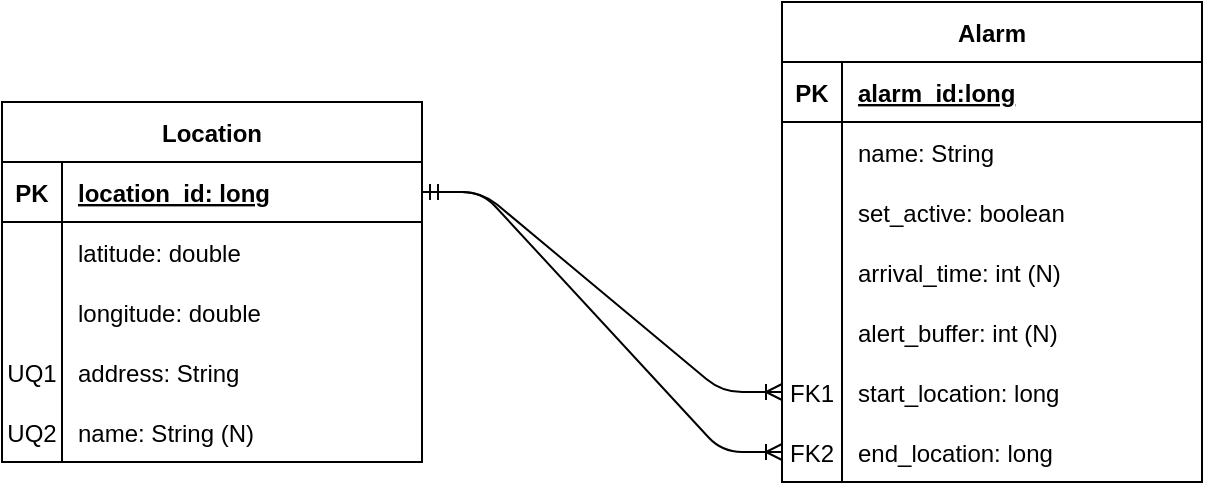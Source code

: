 <mxfile version="13.3.5" type="device"><diagram id="X_g7ODjng0uzPGjP_Xh5" name="Page-1"><mxGraphModel dx="680" dy="408" grid="1" gridSize="10" guides="1" tooltips="1" connect="1" arrows="1" fold="1" page="1" pageScale="1" pageWidth="850" pageHeight="1100" math="0" shadow="0"><root><mxCell id="0"/><mxCell id="1" parent="0"/><mxCell id="F-DjSJkHl_iUMWuiMUe2-1" value="Alarm" style="shape=table;startSize=30;container=1;collapsible=1;childLayout=tableLayout;fixedRows=1;rowLines=0;fontStyle=1;align=center;resizeLast=1;" parent="1" vertex="1"><mxGeometry x="520" y="580" width="210" height="240" as="geometry"/></mxCell><mxCell id="F-DjSJkHl_iUMWuiMUe2-2" value="" style="shape=partialRectangle;collapsible=0;dropTarget=0;pointerEvents=0;fillColor=none;top=0;left=0;bottom=1;right=0;points=[[0,0.5],[1,0.5]];portConstraint=eastwest;" parent="F-DjSJkHl_iUMWuiMUe2-1" vertex="1"><mxGeometry y="30" width="210" height="30" as="geometry"/></mxCell><mxCell id="F-DjSJkHl_iUMWuiMUe2-3" value="PK" style="shape=partialRectangle;connectable=0;fillColor=none;top=0;left=0;bottom=0;right=0;fontStyle=1;overflow=hidden;" parent="F-DjSJkHl_iUMWuiMUe2-2" vertex="1"><mxGeometry width="30" height="30" as="geometry"/></mxCell><mxCell id="F-DjSJkHl_iUMWuiMUe2-4" value="alarm_id:long" style="shape=partialRectangle;connectable=0;fillColor=none;top=0;left=0;bottom=0;right=0;align=left;spacingLeft=6;fontStyle=5;overflow=hidden;" parent="F-DjSJkHl_iUMWuiMUe2-2" vertex="1"><mxGeometry x="30" width="180" height="30" as="geometry"/></mxCell><mxCell id="4wTEBGVcJv-f7hlETS3g-14" value="" style="shape=partialRectangle;collapsible=0;dropTarget=0;pointerEvents=0;fillColor=none;top=0;left=0;bottom=0;right=0;points=[[0,0.5],[1,0.5]];portConstraint=eastwest;" parent="F-DjSJkHl_iUMWuiMUe2-1" vertex="1"><mxGeometry y="60" width="210" height="30" as="geometry"/></mxCell><mxCell id="4wTEBGVcJv-f7hlETS3g-15" value="" style="shape=partialRectangle;connectable=0;fillColor=none;top=0;left=0;bottom=0;right=0;editable=1;overflow=hidden;" parent="4wTEBGVcJv-f7hlETS3g-14" vertex="1"><mxGeometry width="30" height="30" as="geometry"/></mxCell><mxCell id="4wTEBGVcJv-f7hlETS3g-16" value="name: String" style="shape=partialRectangle;connectable=0;fillColor=none;top=0;left=0;bottom=0;right=0;align=left;spacingLeft=6;overflow=hidden;" parent="4wTEBGVcJv-f7hlETS3g-14" vertex="1"><mxGeometry x="30" width="180" height="30" as="geometry"/></mxCell><mxCell id="F-DjSJkHl_iUMWuiMUe2-11" value="" style="shape=partialRectangle;collapsible=0;dropTarget=0;pointerEvents=0;fillColor=none;top=0;left=0;bottom=0;right=0;points=[[0,0.5],[1,0.5]];portConstraint=eastwest;" parent="F-DjSJkHl_iUMWuiMUe2-1" vertex="1"><mxGeometry y="90" width="210" height="30" as="geometry"/></mxCell><mxCell id="F-DjSJkHl_iUMWuiMUe2-12" value="" style="shape=partialRectangle;connectable=0;fillColor=none;top=0;left=0;bottom=0;right=0;editable=1;overflow=hidden;" parent="F-DjSJkHl_iUMWuiMUe2-11" vertex="1"><mxGeometry width="30" height="30" as="geometry"/></mxCell><mxCell id="F-DjSJkHl_iUMWuiMUe2-13" value="set_active: boolean" style="shape=partialRectangle;connectable=0;fillColor=none;top=0;left=0;bottom=0;right=0;align=left;spacingLeft=6;overflow=hidden;" parent="F-DjSJkHl_iUMWuiMUe2-11" vertex="1"><mxGeometry x="30" width="180" height="30" as="geometry"/></mxCell><mxCell id="4wTEBGVcJv-f7hlETS3g-8" value="" style="shape=partialRectangle;collapsible=0;dropTarget=0;pointerEvents=0;fillColor=none;top=0;left=0;bottom=0;right=0;points=[[0,0.5],[1,0.5]];portConstraint=eastwest;" parent="F-DjSJkHl_iUMWuiMUe2-1" vertex="1"><mxGeometry y="120" width="210" height="30" as="geometry"/></mxCell><mxCell id="4wTEBGVcJv-f7hlETS3g-9" value="" style="shape=partialRectangle;connectable=0;fillColor=none;top=0;left=0;bottom=0;right=0;editable=1;overflow=hidden;" parent="4wTEBGVcJv-f7hlETS3g-8" vertex="1"><mxGeometry width="30" height="30" as="geometry"/></mxCell><mxCell id="4wTEBGVcJv-f7hlETS3g-10" value="arrival_time: int (N)" style="shape=partialRectangle;connectable=0;fillColor=none;top=0;left=0;bottom=0;right=0;align=left;spacingLeft=6;overflow=hidden;" parent="4wTEBGVcJv-f7hlETS3g-8" vertex="1"><mxGeometry x="30" width="180" height="30" as="geometry"/></mxCell><mxCell id="F-DjSJkHl_iUMWuiMUe2-8" value="" style="shape=partialRectangle;collapsible=0;dropTarget=0;pointerEvents=0;fillColor=none;top=0;left=0;bottom=0;right=0;points=[[0,0.5],[1,0.5]];portConstraint=eastwest;" parent="F-DjSJkHl_iUMWuiMUe2-1" vertex="1"><mxGeometry y="150" width="210" height="30" as="geometry"/></mxCell><mxCell id="F-DjSJkHl_iUMWuiMUe2-9" value="" style="shape=partialRectangle;connectable=0;fillColor=none;top=0;left=0;bottom=0;right=0;editable=1;overflow=hidden;" parent="F-DjSJkHl_iUMWuiMUe2-8" vertex="1"><mxGeometry width="30" height="30" as="geometry"/></mxCell><mxCell id="F-DjSJkHl_iUMWuiMUe2-10" value="alert_buffer: int (N)" style="shape=partialRectangle;connectable=0;fillColor=none;top=0;left=0;bottom=0;right=0;align=left;spacingLeft=6;overflow=hidden;" parent="F-DjSJkHl_iUMWuiMUe2-8" vertex="1"><mxGeometry x="30" width="180" height="30" as="geometry"/></mxCell><mxCell id="kKgRWt7HKKDAHtDQAz2F-22" value="" style="shape=partialRectangle;collapsible=0;dropTarget=0;pointerEvents=0;fillColor=none;top=0;left=0;bottom=0;right=0;points=[[0,0.5],[1,0.5]];portConstraint=eastwest;" vertex="1" parent="F-DjSJkHl_iUMWuiMUe2-1"><mxGeometry y="180" width="210" height="30" as="geometry"/></mxCell><mxCell id="kKgRWt7HKKDAHtDQAz2F-23" value="FK1" style="shape=partialRectangle;connectable=0;fillColor=none;top=0;left=0;bottom=0;right=0;editable=1;overflow=hidden;" vertex="1" parent="kKgRWt7HKKDAHtDQAz2F-22"><mxGeometry width="30" height="30" as="geometry"/></mxCell><mxCell id="kKgRWt7HKKDAHtDQAz2F-24" value="start_location: long" style="shape=partialRectangle;connectable=0;fillColor=none;top=0;left=0;bottom=0;right=0;align=left;spacingLeft=6;overflow=hidden;" vertex="1" parent="kKgRWt7HKKDAHtDQAz2F-22"><mxGeometry x="30" width="180" height="30" as="geometry"/></mxCell><mxCell id="kKgRWt7HKKDAHtDQAz2F-25" value="" style="shape=partialRectangle;collapsible=0;dropTarget=0;pointerEvents=0;fillColor=none;top=0;left=0;bottom=0;right=0;points=[[0,0.5],[1,0.5]];portConstraint=eastwest;" vertex="1" parent="F-DjSJkHl_iUMWuiMUe2-1"><mxGeometry y="210" width="210" height="30" as="geometry"/></mxCell><mxCell id="kKgRWt7HKKDAHtDQAz2F-26" value="FK2" style="shape=partialRectangle;connectable=0;fillColor=none;top=0;left=0;bottom=0;right=0;editable=1;overflow=hidden;" vertex="1" parent="kKgRWt7HKKDAHtDQAz2F-25"><mxGeometry width="30" height="30" as="geometry"/></mxCell><mxCell id="kKgRWt7HKKDAHtDQAz2F-27" value="end_location: long" style="shape=partialRectangle;connectable=0;fillColor=none;top=0;left=0;bottom=0;right=0;align=left;spacingLeft=6;overflow=hidden;" vertex="1" parent="kKgRWt7HKKDAHtDQAz2F-25"><mxGeometry x="30" width="180" height="30" as="geometry"/></mxCell><mxCell id="kKgRWt7HKKDAHtDQAz2F-4" value="Location" style="shape=table;startSize=30;container=1;collapsible=1;childLayout=tableLayout;fixedRows=1;rowLines=0;fontStyle=1;align=center;resizeLast=1;" vertex="1" parent="1"><mxGeometry x="130" y="630" width="210" height="180" as="geometry"/></mxCell><mxCell id="kKgRWt7HKKDAHtDQAz2F-5" value="" style="shape=partialRectangle;collapsible=0;dropTarget=0;pointerEvents=0;fillColor=none;top=0;left=0;bottom=1;right=0;points=[[0,0.5],[1,0.5]];portConstraint=eastwest;" vertex="1" parent="kKgRWt7HKKDAHtDQAz2F-4"><mxGeometry y="30" width="210" height="30" as="geometry"/></mxCell><mxCell id="kKgRWt7HKKDAHtDQAz2F-6" value="PK" style="shape=partialRectangle;connectable=0;fillColor=none;top=0;left=0;bottom=0;right=0;fontStyle=1;overflow=hidden;" vertex="1" parent="kKgRWt7HKKDAHtDQAz2F-5"><mxGeometry width="30" height="30" as="geometry"/></mxCell><mxCell id="kKgRWt7HKKDAHtDQAz2F-7" value="location_id: long" style="shape=partialRectangle;connectable=0;fillColor=none;top=0;left=0;bottom=0;right=0;align=left;spacingLeft=6;fontStyle=5;overflow=hidden;" vertex="1" parent="kKgRWt7HKKDAHtDQAz2F-5"><mxGeometry x="30" width="180" height="30" as="geometry"/></mxCell><mxCell id="kKgRWt7HKKDAHtDQAz2F-8" value="" style="shape=partialRectangle;collapsible=0;dropTarget=0;pointerEvents=0;fillColor=none;top=0;left=0;bottom=0;right=0;points=[[0,0.5],[1,0.5]];portConstraint=eastwest;" vertex="1" parent="kKgRWt7HKKDAHtDQAz2F-4"><mxGeometry y="60" width="210" height="30" as="geometry"/></mxCell><mxCell id="kKgRWt7HKKDAHtDQAz2F-9" value="" style="shape=partialRectangle;connectable=0;fillColor=none;top=0;left=0;bottom=0;right=0;editable=1;overflow=hidden;" vertex="1" parent="kKgRWt7HKKDAHtDQAz2F-8"><mxGeometry width="30" height="30" as="geometry"/></mxCell><mxCell id="kKgRWt7HKKDAHtDQAz2F-10" value="latitude: double" style="shape=partialRectangle;connectable=0;fillColor=none;top=0;left=0;bottom=0;right=0;align=left;spacingLeft=6;overflow=hidden;" vertex="1" parent="kKgRWt7HKKDAHtDQAz2F-8"><mxGeometry x="30" width="180" height="30" as="geometry"/></mxCell><mxCell id="kKgRWt7HKKDAHtDQAz2F-31" value="" style="shape=partialRectangle;collapsible=0;dropTarget=0;pointerEvents=0;fillColor=none;top=0;left=0;bottom=0;right=0;points=[[0,0.5],[1,0.5]];portConstraint=eastwest;" vertex="1" parent="kKgRWt7HKKDAHtDQAz2F-4"><mxGeometry y="90" width="210" height="30" as="geometry"/></mxCell><mxCell id="kKgRWt7HKKDAHtDQAz2F-32" value="" style="shape=partialRectangle;connectable=0;fillColor=none;top=0;left=0;bottom=0;right=0;editable=1;overflow=hidden;" vertex="1" parent="kKgRWt7HKKDAHtDQAz2F-31"><mxGeometry width="30" height="30" as="geometry"/></mxCell><mxCell id="kKgRWt7HKKDAHtDQAz2F-33" value="longitude: double" style="shape=partialRectangle;connectable=0;fillColor=none;top=0;left=0;bottom=0;right=0;align=left;spacingLeft=6;overflow=hidden;" vertex="1" parent="kKgRWt7HKKDAHtDQAz2F-31"><mxGeometry x="30" width="180" height="30" as="geometry"/></mxCell><mxCell id="kKgRWt7HKKDAHtDQAz2F-17" value="" style="shape=partialRectangle;collapsible=0;dropTarget=0;pointerEvents=0;fillColor=none;top=0;left=0;bottom=0;right=0;points=[[0,0.5],[1,0.5]];portConstraint=eastwest;" vertex="1" parent="kKgRWt7HKKDAHtDQAz2F-4"><mxGeometry y="120" width="210" height="30" as="geometry"/></mxCell><mxCell id="kKgRWt7HKKDAHtDQAz2F-18" value="UQ1" style="shape=partialRectangle;connectable=0;fillColor=none;top=0;left=0;bottom=0;right=0;editable=1;overflow=hidden;" vertex="1" parent="kKgRWt7HKKDAHtDQAz2F-17"><mxGeometry width="30" height="30" as="geometry"/></mxCell><mxCell id="kKgRWt7HKKDAHtDQAz2F-19" value="address: String" style="shape=partialRectangle;connectable=0;fillColor=none;top=0;left=0;bottom=0;right=0;align=left;spacingLeft=6;overflow=hidden;" vertex="1" parent="kKgRWt7HKKDAHtDQAz2F-17"><mxGeometry x="30" width="180" height="30" as="geometry"/></mxCell><mxCell id="kKgRWt7HKKDAHtDQAz2F-14" value="" style="shape=partialRectangle;collapsible=0;dropTarget=0;pointerEvents=0;fillColor=none;top=0;left=0;bottom=0;right=0;points=[[0,0.5],[1,0.5]];portConstraint=eastwest;" vertex="1" parent="kKgRWt7HKKDAHtDQAz2F-4"><mxGeometry y="150" width="210" height="30" as="geometry"/></mxCell><mxCell id="kKgRWt7HKKDAHtDQAz2F-15" value="UQ2" style="shape=partialRectangle;connectable=0;fillColor=none;top=0;left=0;bottom=0;right=0;editable=1;overflow=hidden;" vertex="1" parent="kKgRWt7HKKDAHtDQAz2F-14"><mxGeometry width="30" height="30" as="geometry"/></mxCell><mxCell id="kKgRWt7HKKDAHtDQAz2F-16" value="name: String (N)" style="shape=partialRectangle;connectable=0;fillColor=none;top=0;left=0;bottom=0;right=0;align=left;spacingLeft=6;overflow=hidden;" vertex="1" parent="kKgRWt7HKKDAHtDQAz2F-14"><mxGeometry x="30" width="180" height="30" as="geometry"/></mxCell><mxCell id="kKgRWt7HKKDAHtDQAz2F-20" value="" style="edgeStyle=entityRelationEdgeStyle;fontSize=12;html=1;endArrow=ERoneToMany;startArrow=ERmandOne;entryX=0;entryY=0.5;entryDx=0;entryDy=0;startFill=0;exitX=1;exitY=0.5;exitDx=0;exitDy=0;" edge="1" parent="1" source="kKgRWt7HKKDAHtDQAz2F-5" target="kKgRWt7HKKDAHtDQAz2F-22"><mxGeometry width="100" height="100" relative="1" as="geometry"><mxPoint x="340" y="720" as="sourcePoint"/><mxPoint x="440" y="620" as="targetPoint"/></mxGeometry></mxCell><mxCell id="kKgRWt7HKKDAHtDQAz2F-21" value="" style="edgeStyle=entityRelationEdgeStyle;fontSize=12;html=1;endArrow=ERoneToMany;startArrow=ERmandOne;startFill=0;exitX=1;exitY=0.5;exitDx=0;exitDy=0;" edge="1" parent="1" source="kKgRWt7HKKDAHtDQAz2F-5" target="kKgRWt7HKKDAHtDQAz2F-25"><mxGeometry width="100" height="100" relative="1" as="geometry"><mxPoint x="350" y="730" as="sourcePoint"/><mxPoint x="520" y="690" as="targetPoint"/></mxGeometry></mxCell></root></mxGraphModel></diagram></mxfile>